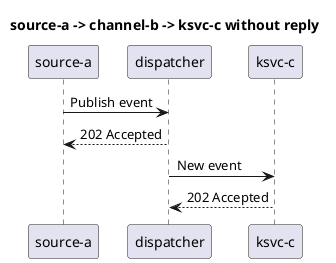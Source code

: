 @startuml

title source-a -> channel-b -> ksvc-c without reply

participant "source-a" as source
participant dispatcher
participant "ksvc-c" as ksvc

source -> dispatcher: Publish event
return 202 Accepted

dispatcher -> ksvc: New event
return 202 Accepted

@enduml
